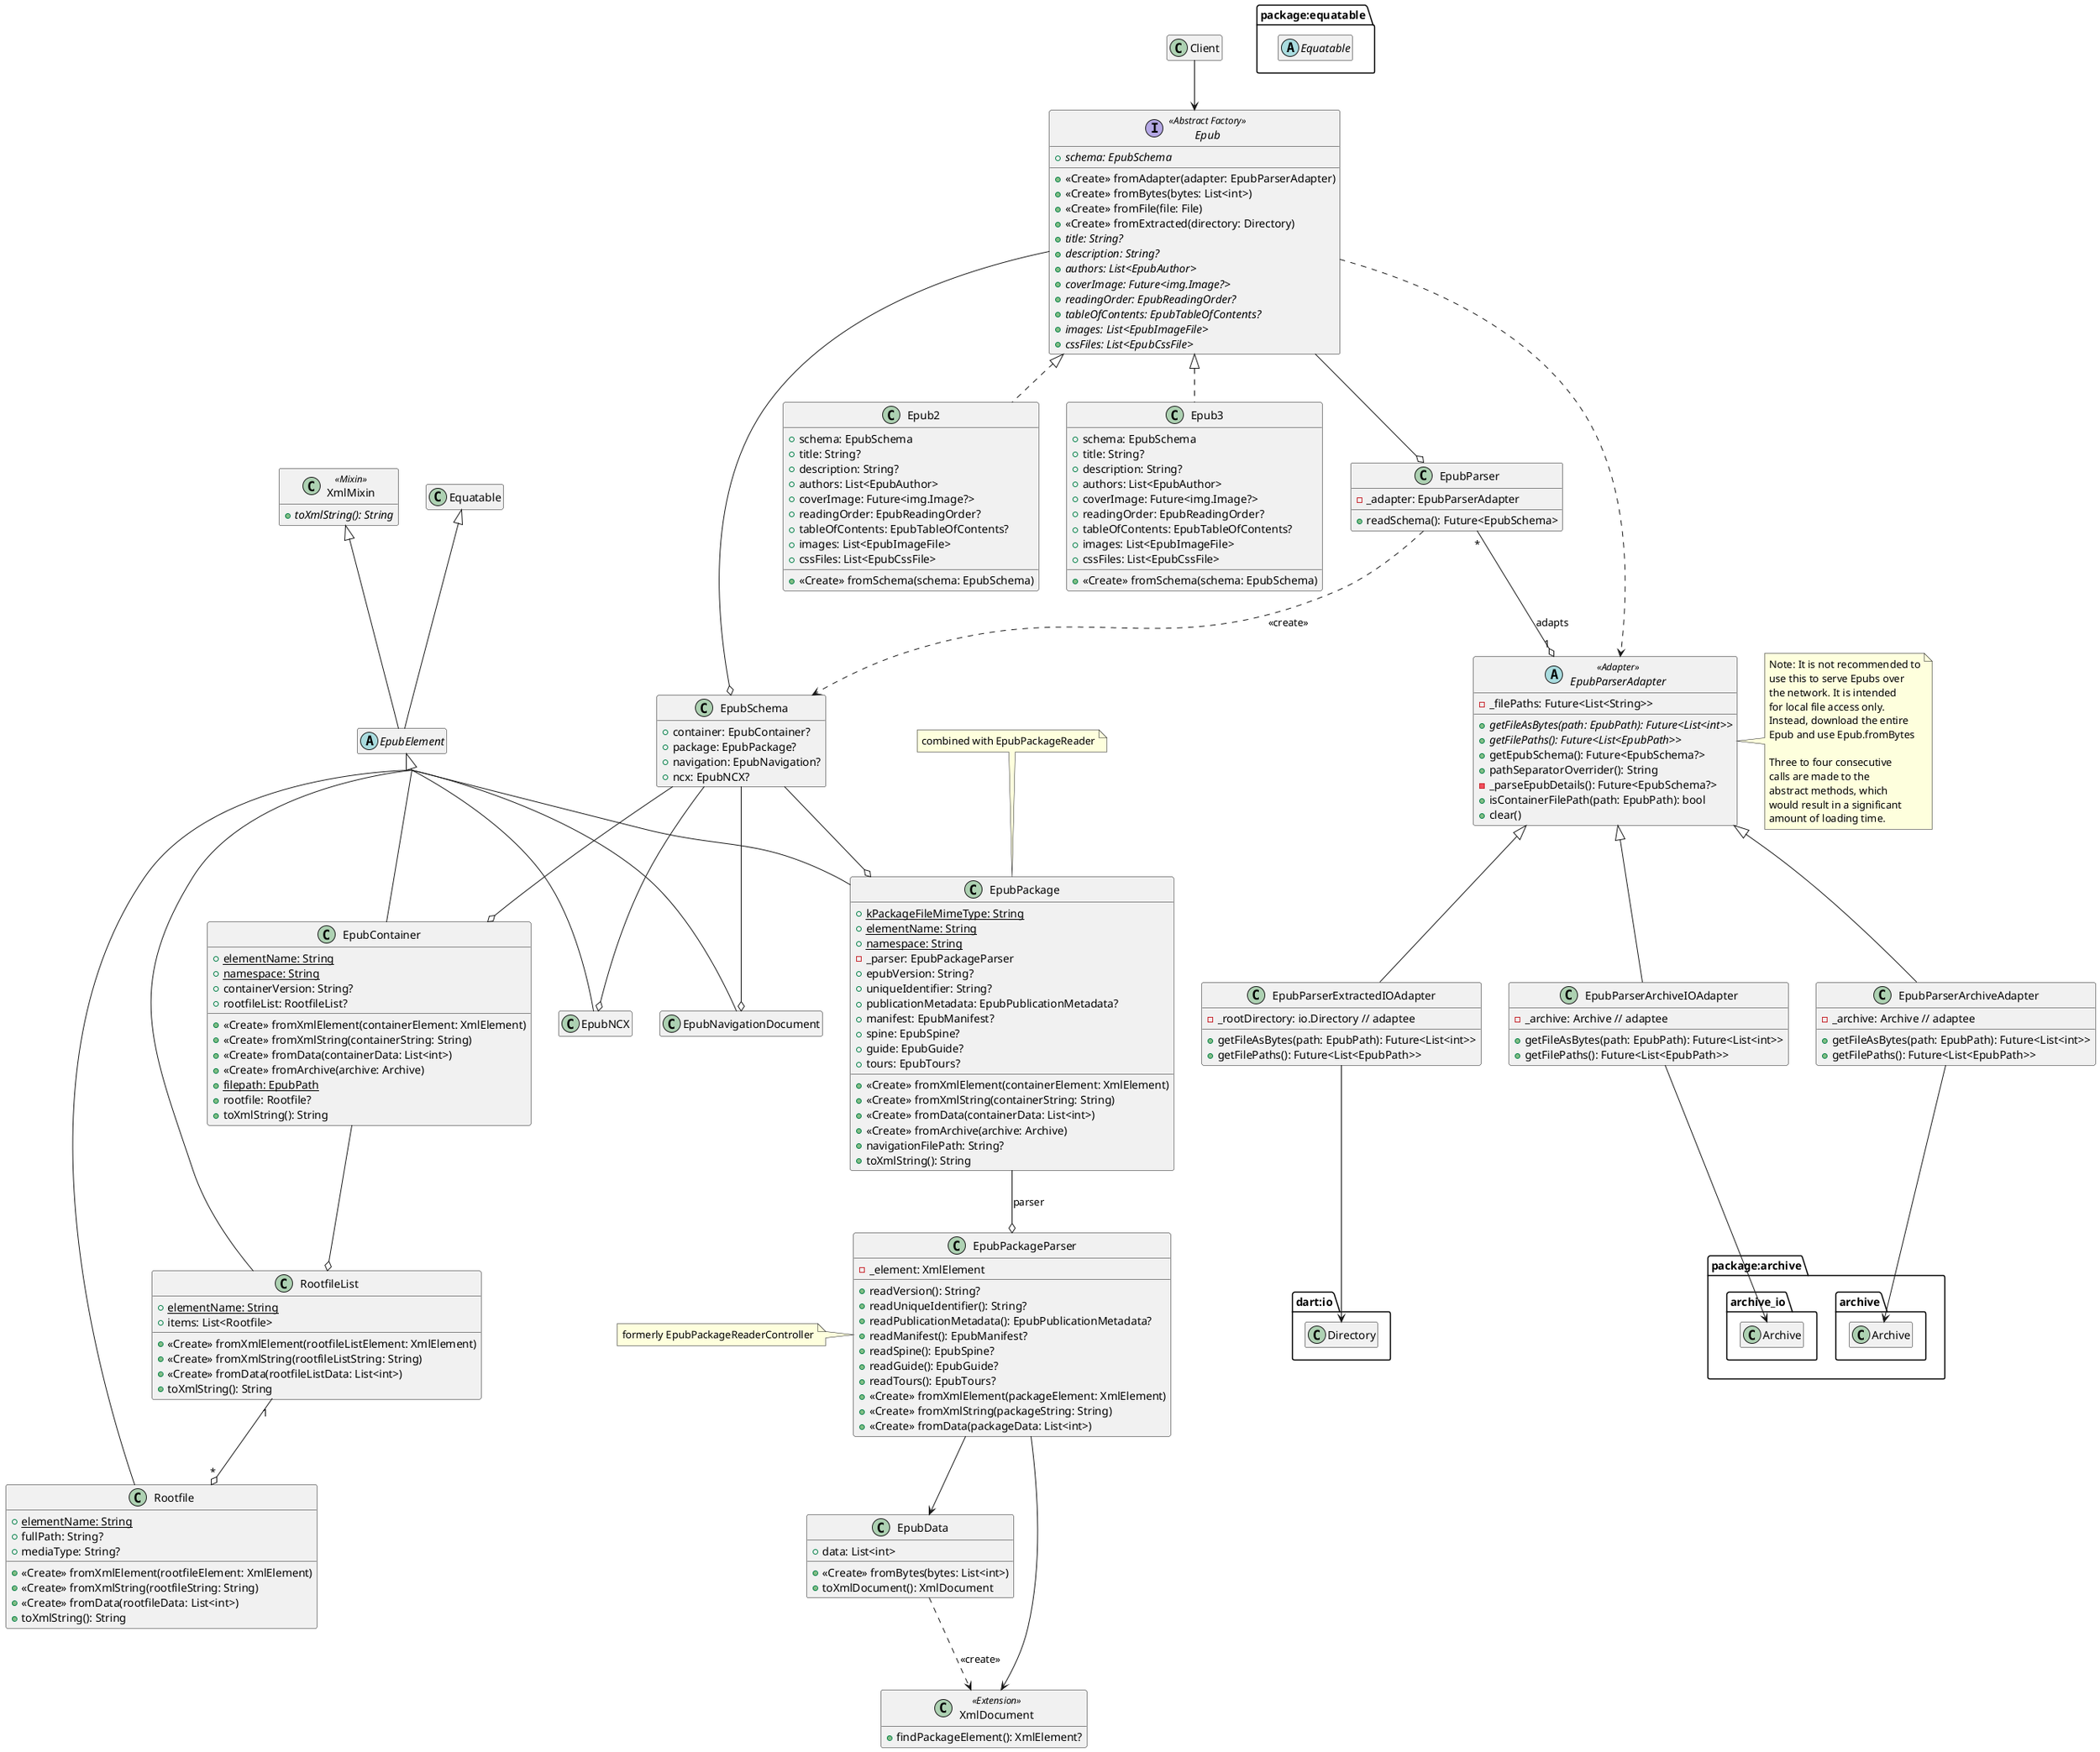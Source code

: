 @startuml PrototypeDesignClassDiagram
'skinparam linetype ortho
'skinparam backgroundColor transparent
'skinparam handwritten true
'skinparam monochrome true
'left to right direction
skinparam sequenceMessageAlign direction
hide empty members
hide empty description
'skinparam classAttributeIconSize 0
'skinparam style strictuml
skinparam groupInheritance 4

class Client

'Convert Epub to abstract
interface Epub <<Abstract Factory>> {
    +{abstract} schema: EpubSchema
    +<<Create>> fromAdapter(adapter: EpubParserAdapter)
    +<<Create>> fromBytes(bytes: List<int>)
    +<<Create>> fromFile(file: File)
    +<<Create>> fromExtracted(directory: Directory)
    +{abstract} {method} title: String?
    +{abstract} {method} description: String?
    +{abstract} {method} authors: List<EpubAuthor>
    +{abstract} {method} coverImage: Future<img.Image?>
    +{abstract} {method} readingOrder: EpubReadingOrder?
    +{abstract} {method} tableOfContents: EpubTableOfContents?
    +{abstract} {method} images: List<EpubImageFile>
    +{abstract} {method} cssFiles: List<EpubCssFile>
}

class Epub2 implements Epub {
    +schema: EpubSchema
    +<<Create>> fromSchema(schema: EpubSchema)
    +title: String?
    +description: String?
    +authors: List<EpubAuthor>
    +coverImage: Future<img.Image?>
    +readingOrder: EpubReadingOrder?
    +tableOfContents: EpubTableOfContents?
    +images: List<EpubImageFile>
    +cssFiles: List<EpubCssFile>
}

class Epub3 implements Epub {
    +schema: EpubSchema
    +<<Create>> fromSchema(schema: EpubSchema)
    +title: String?
    +description: String?
    +authors: List<EpubAuthor>
    +coverImage: Future<img.Image?>
    +readingOrder: EpubReadingOrder?
    +tableOfContents: EpubTableOfContents?
    +images: List<EpubImageFile>
    +cssFiles: List<EpubCssFile>
}

Client --> Epub

'PARSER ADAPTER

abstract EpubParserAdapter <<Adapter>> {
    -_filePaths: Future<List<String>>
    +{abstract} getFileAsBytes(path: EpubPath): Future<List<int>>
    +{abstract} getFilePaths(): Future<List<EpubPath>>
    +getEpubSchema(): Future<EpubSchema?>
    +pathSeparatorOverrider(): String
    -_parseEpubDetails(): Future<EpubSchema?>
    +isContainerFilePath(path: EpubPath): bool
    +clear()
}

note right of EpubParserAdapter
    Note: It is not recommended to
    use this to serve Epubs over
    the network. It is intended
    for local file access only.
    Instead, download the entire
    Epub and use Epub.fromBytes

    Three to four consecutive
    calls are made to the
    abstract methods, which
    would result in a significant
    amount of loading time.
end note

package "package:archive" as archive {
    namespace archive.archive {
        class Archive
    }

    namespace archive.archive_io {
        class Archive
    }
}

class EpubParserArchiveAdapter extends EpubParserAdapter {
    -_archive: Archive // adaptee
    +getFileAsBytes(path: EpubPath): Future<List<int>>
    +getFilePaths(): Future<List<EpubPath>>
}
EpubParserArchiveAdapter --> archive.archive.Archive
class EpubParserArchiveIOAdapter extends EpubParserAdapter {
    -_archive: Archive // adaptee
    +getFileAsBytes(path: EpubPath): Future<List<int>>
    +getFilePaths(): Future<List<EpubPath>>
}
EpubParserArchiveIOAdapter --> archive.archive_io.Archive

class EpubParserExtractedIOAdapter extends EpubParserAdapter {
    -_rootDirectory: io.Directory // adaptee
    +getFileAsBytes(path: EpubPath): Future<List<int>>
    +getFilePaths(): Future<List<EpubPath>>
}
EpubParserExtractedIOAdapter --> "dart:io.Directory"

'PARSER

class EpubParser {
    -_adapter: EpubParserAdapter
    +readSchema(): Future<EpubSchema>
}
Epub --o EpubParser
EpubParser "*" --o "1" EpubParserAdapter : adapts
'Separate parser (Abstract Factory) for navigation based on package.epubVersion

'EPUB SCHEMA

class EpubSchema {
    +container: EpubContainer?
    +package: EpubPackage?
    +navigation: EpubNavigation?
    +ncx: EpubNCX?
}
class EpubNavigationDocument extends EpubElement
class EpubNCX extends EpubElement
EpubSchema --o EpubNavigationDocument
EpubSchema --o EpubNCX

EpubParser ..> EpubSchema : <<create>>
Epub --o EpubSchema
Epub ..> EpubParserAdapter

class XmlMixin <<Mixin>> {
    {abstract} +toXmlString(): String
}

package "package:equatable" as equatable {
    abstract Equatable
}

abstract EpubElement extends XmlMixin, Equatable

class EpubContainer extends EpubElement {
    +{static} elementName: String
    +{static} namespace: String
    +containerVersion: String?
    +rootfileList: RootfileList?
    +<<Create>> fromXmlElement(containerElement: XmlElement)
    +<<Create>> fromXmlString(containerString: String)
    +<<Create>> fromData(containerData: List<int>)
    +<<Create>> fromArchive(archive: Archive)
    +{static} {method} filepath: EpubPath
    +{method} rootfile: Rootfile?
    +toXmlString(): String
}
EpubSchema --o EpubContainer

class RootfileList extends EpubElement {
    +{static} elementName: String
    +items: List<Rootfile>
    +<<Create>> fromXmlElement(rootfileListElement: XmlElement)
    +<<Create>> fromXmlString(rootfileListString: String)
    +<<Create>> fromData(rootfileListData: List<int>)
    +toXmlString(): String
}
EpubContainer --o RootfileList

class Rootfile extends EpubElement {
    +{static} elementName: String
    +fullPath: String?
    +mediaType: String?
    +<<Create>> fromXmlElement(rootfileElement: XmlElement)
    +<<Create>> fromXmlString(rootfileString: String)
    +<<Create>> fromData(rootfileData: List<int>)
    +toXmlString(): String
}
RootfileList "1" --o "*" Rootfile

class EpubPackage extends EpubElement {
    +{static} kPackageFileMimeType: String
    +{static} elementName: String
    +{static} namespace: String
    -_parser: EpubPackageParser
    +epubVersion: String?
    +uniqueIdentifier: String?
    +publicationMetadata: EpubPublicationMetadata?
    +manifest: EpubManifest?
    +spine: EpubSpine?
    +guide: EpubGuide?
    +tours: EpubTours?
    +<<Create>> fromXmlElement(containerElement: XmlElement)
    +<<Create>> fromXmlString(containerString: String)
    +<<Create>> fromData(containerData: List<int>)
    +<<Create>> fromArchive(archive: Archive)
    +{method} navigationFilePath: String?
    +toXmlString(): String
}
EpubSchema --o EpubPackage
note top of EpubPackage : combined with EpubPackageReader

class EpubData {
    +data: List<int>
    +<<Create>> fromBytes(bytes: List<int>)
    +toXmlDocument(): XmlDocument
}

class XmlDocument <<Extension>> {
    +findPackageElement(): XmlElement?
}
EpubData ..> XmlDocument : <<create>>


class EpubPackageParser {
    -_element: XmlElement
    +readVersion(): String?
    +readUniqueIdentifier(): String?
    +readPublicationMetadata(): EpubPublicationMetadata?
    +readManifest(): EpubManifest?
    +readSpine(): EpubSpine?
    +readGuide(): EpubGuide?
    +readTours(): EpubTours?
    +<<Create>> fromXmlElement(packageElement: XmlElement)
    +<<Create>> fromXmlString(packageString: String)
    +<<Create>> fromData(packageData: List<int>)
}
note left of EpubPackageParser : formerly EpubPackageReaderController
EpubPackageParser --> EpubData
EpubPackageParser --> XmlDocument
EpubPackage --o EpubPackageParser : parser

@enduml